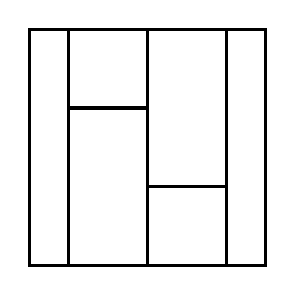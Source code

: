 \begin{tikzpicture}[very thick, scale=.5]
    \draw (0,0) rectangle (1,6);
    \draw (1,4) rectangle (3,6);
    \draw (1,0) rectangle (3,4);
    \draw (3,2) rectangle (5,6);
    \draw (3,0) rectangle (5,2);
    \draw (5,0) rectangle (6,6);
\end{tikzpicture}

